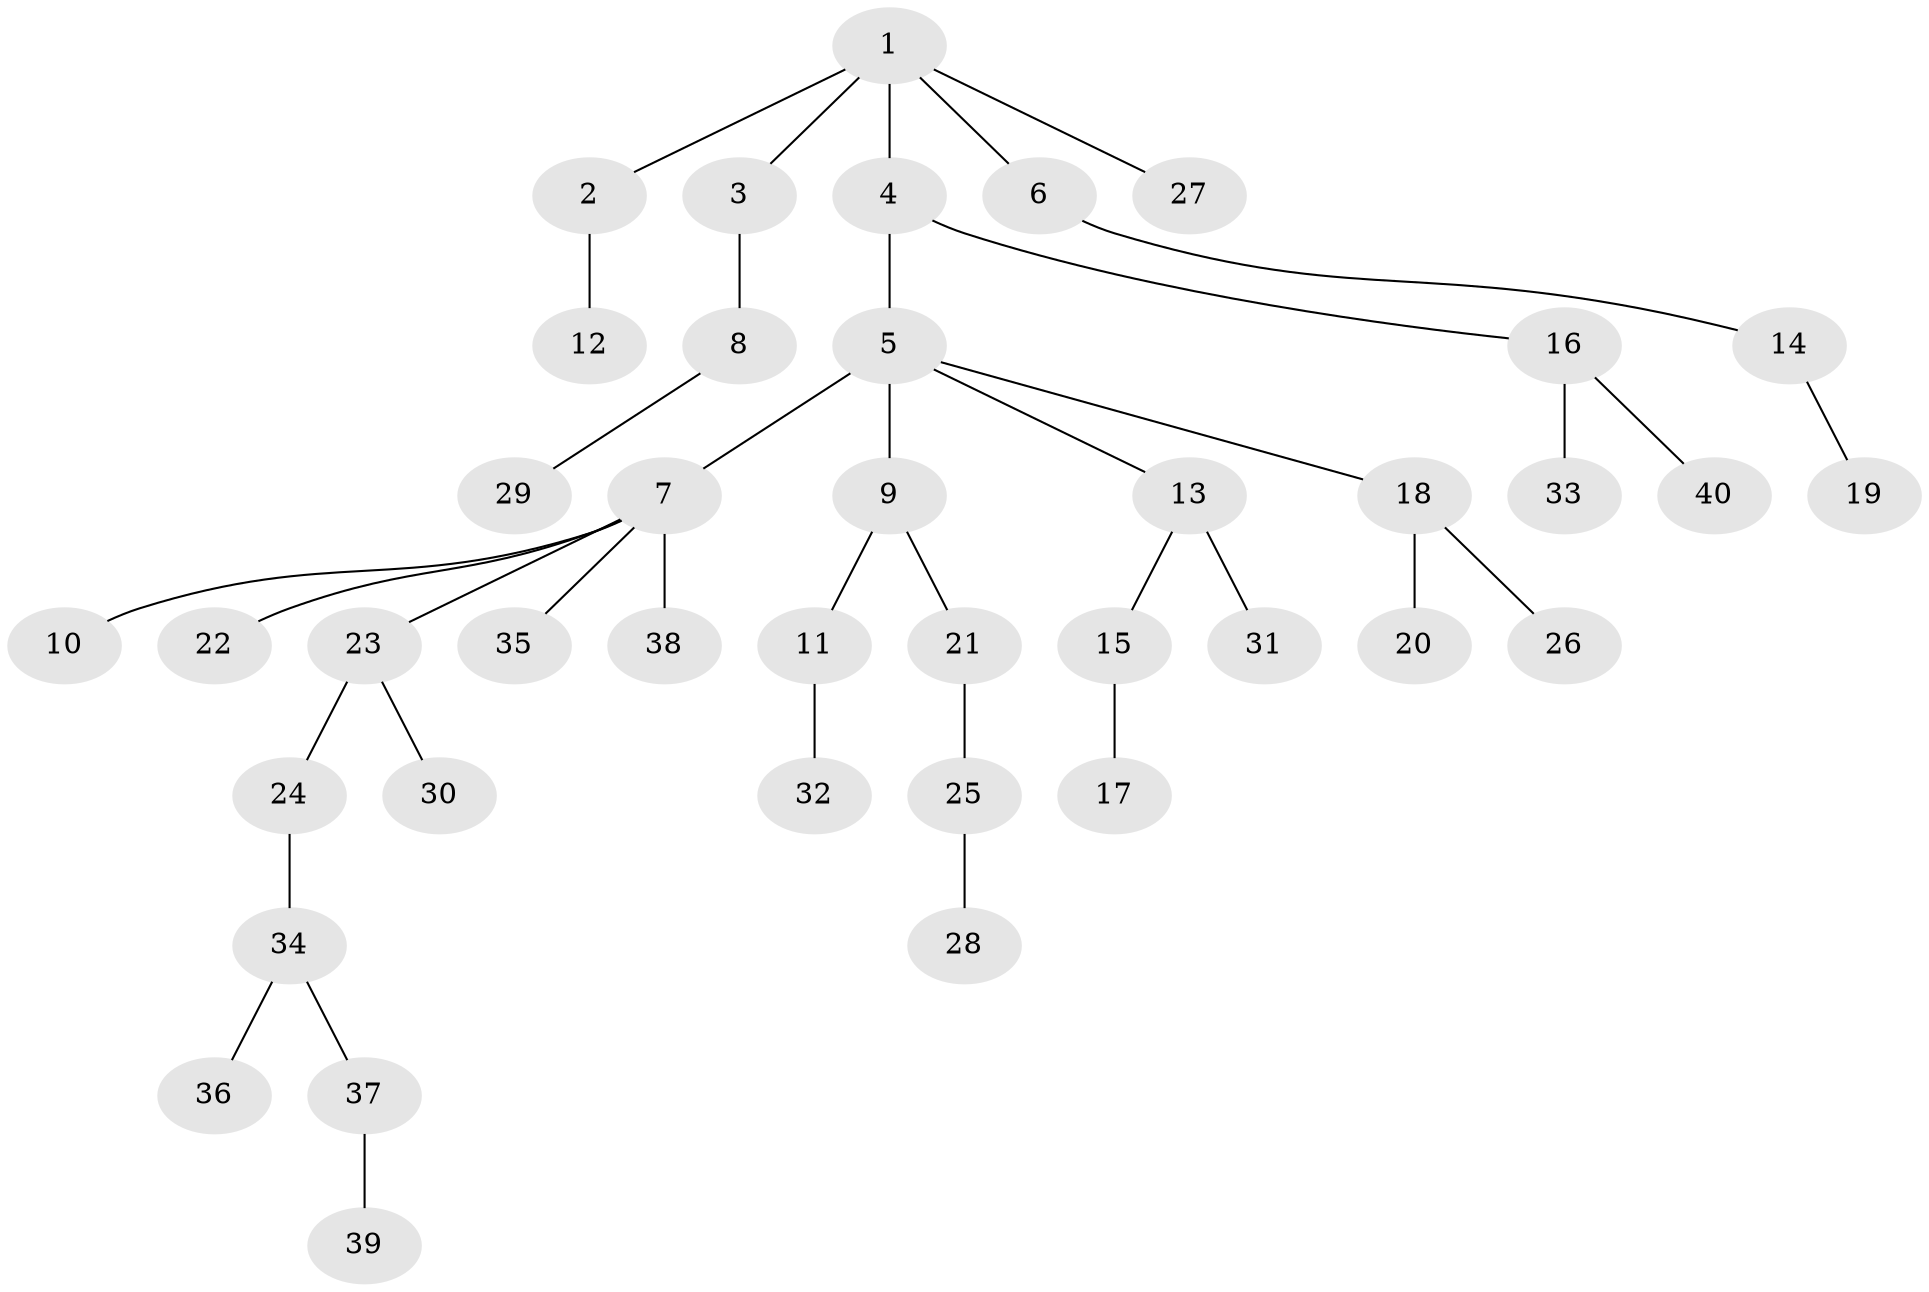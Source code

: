 // original degree distribution, {6: 0.01020408163265306, 4: 0.10204081632653061, 5: 0.01020408163265306, 1: 0.4489795918367347, 8: 0.01020408163265306, 3: 0.09183673469387756, 2: 0.32653061224489793}
// Generated by graph-tools (version 1.1) at 2025/51/03/04/25 22:51:52]
// undirected, 40 vertices, 39 edges
graph export_dot {
  node [color=gray90,style=filled];
  1;
  2;
  3;
  4;
  5;
  6;
  7;
  8;
  9;
  10;
  11;
  12;
  13;
  14;
  15;
  16;
  17;
  18;
  19;
  20;
  21;
  22;
  23;
  24;
  25;
  26;
  27;
  28;
  29;
  30;
  31;
  32;
  33;
  34;
  35;
  36;
  37;
  38;
  39;
  40;
  1 -- 2 [weight=1.0];
  1 -- 3 [weight=1.0];
  1 -- 4 [weight=1.0];
  1 -- 6 [weight=1.0];
  1 -- 27 [weight=1.0];
  2 -- 12 [weight=1.0];
  3 -- 8 [weight=2.0];
  4 -- 5 [weight=1.0];
  4 -- 16 [weight=1.0];
  5 -- 7 [weight=3.0];
  5 -- 9 [weight=1.0];
  5 -- 13 [weight=1.0];
  5 -- 18 [weight=1.0];
  6 -- 14 [weight=1.0];
  7 -- 10 [weight=1.0];
  7 -- 22 [weight=1.0];
  7 -- 23 [weight=1.0];
  7 -- 35 [weight=1.0];
  7 -- 38 [weight=1.0];
  8 -- 29 [weight=1.0];
  9 -- 11 [weight=1.0];
  9 -- 21 [weight=1.0];
  11 -- 32 [weight=1.0];
  13 -- 15 [weight=1.0];
  13 -- 31 [weight=2.0];
  14 -- 19 [weight=1.0];
  15 -- 17 [weight=1.0];
  16 -- 33 [weight=1.0];
  16 -- 40 [weight=1.0];
  18 -- 20 [weight=3.0];
  18 -- 26 [weight=1.0];
  21 -- 25 [weight=1.0];
  23 -- 24 [weight=1.0];
  23 -- 30 [weight=1.0];
  24 -- 34 [weight=1.0];
  25 -- 28 [weight=1.0];
  34 -- 36 [weight=1.0];
  34 -- 37 [weight=1.0];
  37 -- 39 [weight=1.0];
}
